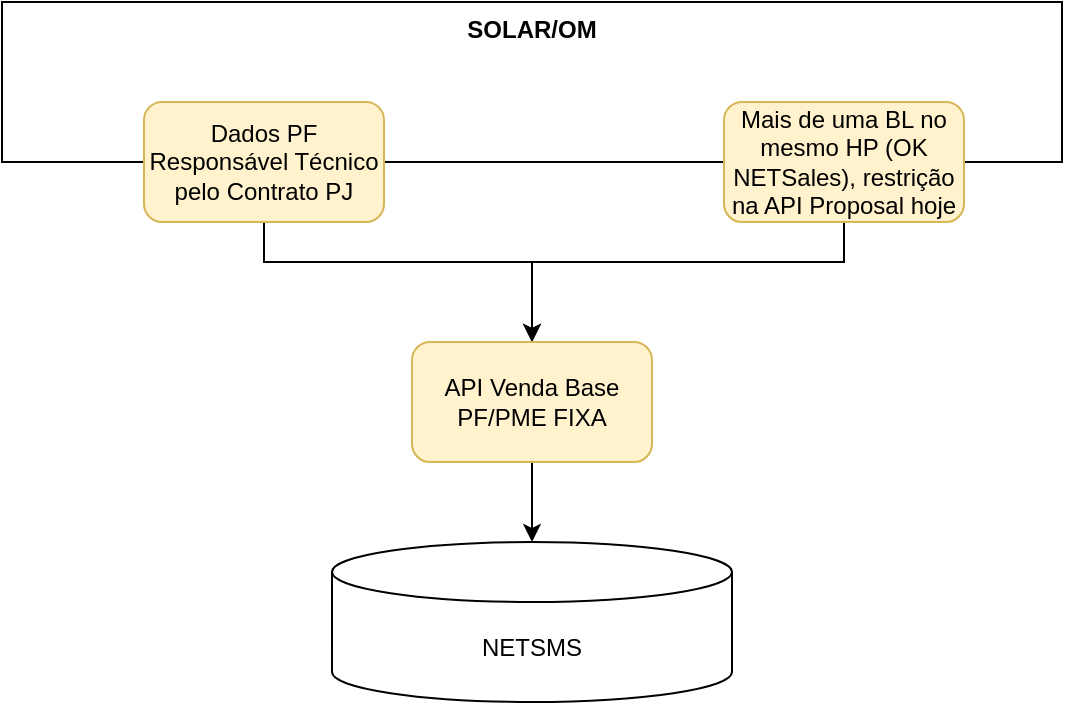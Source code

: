 <mxfile version="26.2.14">
  <diagram name="Página-1" id="mwcxr2L_2bcGLGRumMkp">
    <mxGraphModel dx="1042" dy="527" grid="1" gridSize="10" guides="1" tooltips="1" connect="1" arrows="1" fold="1" page="1" pageScale="1" pageWidth="827" pageHeight="1169" math="0" shadow="0">
      <root>
        <mxCell id="0" />
        <mxCell id="1" parent="0" />
        <mxCell id="b82cSLQuqwKor7Ha75Yp-4" value="SOLAR/OM" style="rounded=0;whiteSpace=wrap;html=1;verticalAlign=top;fontStyle=1" vertex="1" parent="1">
          <mxGeometry x="149" y="70" width="530" height="80" as="geometry" />
        </mxCell>
        <mxCell id="b82cSLQuqwKor7Ha75Yp-5" style="edgeStyle=orthogonalEdgeStyle;rounded=0;orthogonalLoop=1;jettySize=auto;html=1;entryX=0.5;entryY=0;entryDx=0;entryDy=0;" edge="1" parent="1" source="b82cSLQuqwKor7Ha75Yp-1" target="b82cSLQuqwKor7Ha75Yp-3">
          <mxGeometry relative="1" as="geometry">
            <Array as="points">
              <mxPoint x="280" y="200" />
              <mxPoint x="414" y="200" />
            </Array>
          </mxGeometry>
        </mxCell>
        <mxCell id="b82cSLQuqwKor7Ha75Yp-1" value="Dados PF Responsável Técnico pelo Contrato PJ" style="rounded=1;whiteSpace=wrap;html=1;fillColor=#fff2cc;strokeColor=#d6b656;" vertex="1" parent="1">
          <mxGeometry x="220" y="120" width="120" height="60" as="geometry" />
        </mxCell>
        <mxCell id="b82cSLQuqwKor7Ha75Yp-6" style="edgeStyle=orthogonalEdgeStyle;rounded=0;orthogonalLoop=1;jettySize=auto;html=1;" edge="1" parent="1" source="b82cSLQuqwKor7Ha75Yp-2" target="b82cSLQuqwKor7Ha75Yp-3">
          <mxGeometry relative="1" as="geometry">
            <Array as="points">
              <mxPoint x="570" y="200" />
              <mxPoint x="414" y="200" />
            </Array>
          </mxGeometry>
        </mxCell>
        <mxCell id="b82cSLQuqwKor7Ha75Yp-2" value="Mais de uma BL no mesmo HP (OK NETSales), restrição na API Proposal hoje" style="rounded=1;whiteSpace=wrap;html=1;fillColor=#fff2cc;strokeColor=#d6b656;" vertex="1" parent="1">
          <mxGeometry x="510" y="120" width="120" height="60" as="geometry" />
        </mxCell>
        <mxCell id="b82cSLQuqwKor7Ha75Yp-10" style="edgeStyle=orthogonalEdgeStyle;rounded=0;orthogonalLoop=1;jettySize=auto;html=1;" edge="1" parent="1" source="b82cSLQuqwKor7Ha75Yp-3" target="b82cSLQuqwKor7Ha75Yp-8">
          <mxGeometry relative="1" as="geometry" />
        </mxCell>
        <mxCell id="b82cSLQuqwKor7Ha75Yp-3" value="API Venda Base PF/PME FIXA" style="rounded=1;whiteSpace=wrap;html=1;fillColor=#fff2cc;strokeColor=#d6b656;" vertex="1" parent="1">
          <mxGeometry x="354" y="240" width="120" height="60" as="geometry" />
        </mxCell>
        <mxCell id="b82cSLQuqwKor7Ha75Yp-8" value="NETSMS" style="shape=cylinder3;whiteSpace=wrap;html=1;boundedLbl=1;backgroundOutline=1;size=15;" vertex="1" parent="1">
          <mxGeometry x="314" y="340" width="200" height="80" as="geometry" />
        </mxCell>
      </root>
    </mxGraphModel>
  </diagram>
</mxfile>
